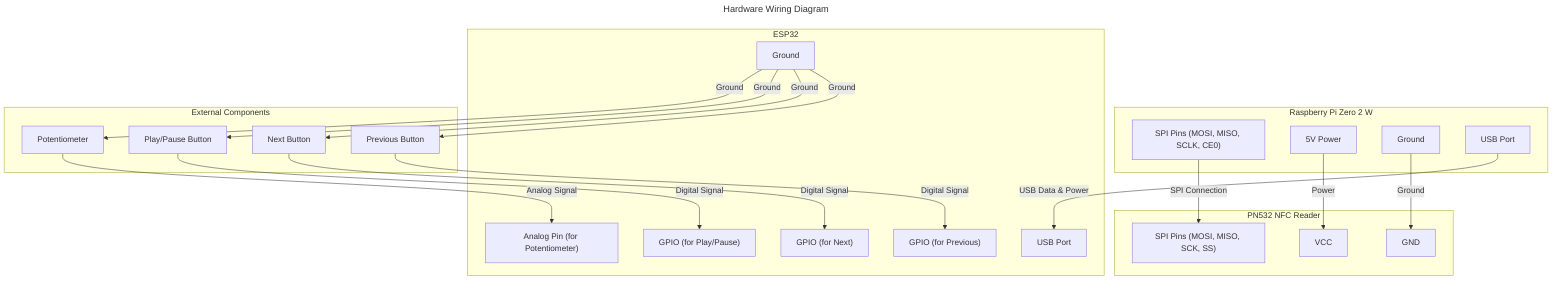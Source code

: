 ---
title: Hardware Wiring Diagram
---

flowchart TD
 subgraph subGraph0["Raspberry Pi Zero 2 W"]
        pi_gpio_spi["SPI Pins (MOSI, MISO, SCLK, CE0)"]
        pi_gpio_5v["5V Power"]
        pi_gpio_gnd["Ground"]
        pi_usb["USB Port"]
  end
 subgraph subGraph1["PN532 NFC Reader"]
        pn532_spi["SPI Pins (MOSI, MISO, SCK, SS)"]
        pn532_power["VCC"]
        pn532_gnd["GND"]
  end
 subgraph ESP32["ESP32"]
        esp32_usb["USB Port"]
        esp32_adc["Analog Pin (for Potentiometer)"]
        esp32_gpio_play["GPIO (for Play/Pause)"]
        esp32_gpio_next["GPIO (for Next)"]
        esp32_gpio_prev["GPIO (for Previous)"]
        esp32_gnd["Ground"]
  end
 subgraph subGraph3["External Components"]
        pot["Potentiometer"]
        play_btn["Play/Pause Button"]
        next_btn["Next Button"]
        prev_btn["Previous Button"]
  end
    pi_gpio_spi -- SPI Connection --> pn532_spi
    pi_gpio_5v -- Power --> pn532_power
    pi_gpio_gnd -- Ground --> pn532_gnd
    pi_usb -- USB Data & Power --> esp32_usb
    pot -- Analog Signal --> esp32_adc
    play_btn -- Digital Signal --> esp32_gpio_play
    next_btn -- Digital Signal --> esp32_gpio_next
    prev_btn -- Digital Signal --> esp32_gpio_prev
    esp32_gnd -- Ground --> pot & play_btn & next_btn & prev_btn